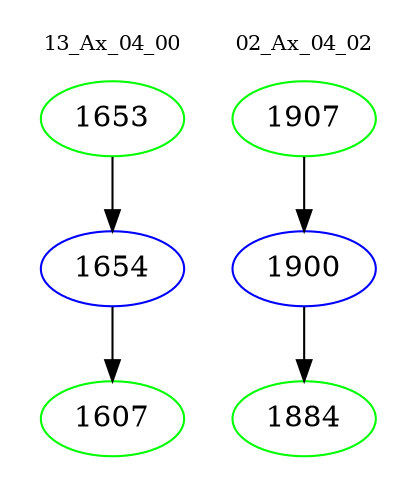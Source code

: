 digraph{
subgraph cluster_0 {
color = white
label = "13_Ax_04_00";
fontsize=10;
T0_1653 [label="1653", color="green"]
T0_1653 -> T0_1654 [color="black"]
T0_1654 [label="1654", color="blue"]
T0_1654 -> T0_1607 [color="black"]
T0_1607 [label="1607", color="green"]
}
subgraph cluster_1 {
color = white
label = "02_Ax_04_02";
fontsize=10;
T1_1907 [label="1907", color="green"]
T1_1907 -> T1_1900 [color="black"]
T1_1900 [label="1900", color="blue"]
T1_1900 -> T1_1884 [color="black"]
T1_1884 [label="1884", color="green"]
}
}
